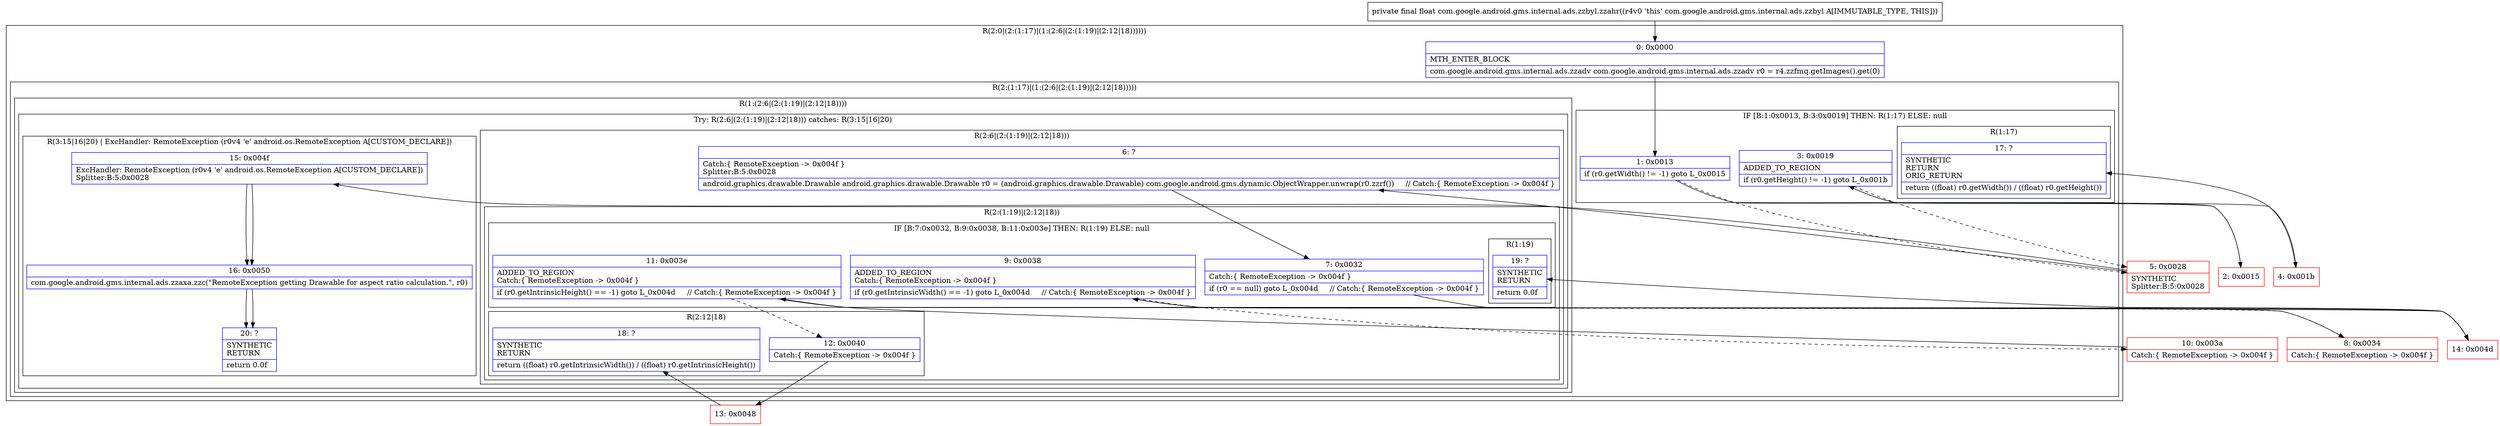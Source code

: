 digraph "CFG forcom.google.android.gms.internal.ads.zzbyl.zzahr()F" {
subgraph cluster_Region_622202965 {
label = "R(2:0|(2:(1:17)|(1:(2:6|(2:(1:19)|(2:12|18))))))";
node [shape=record,color=blue];
Node_0 [shape=record,label="{0\:\ 0x0000|MTH_ENTER_BLOCK\l|com.google.android.gms.internal.ads.zzadv com.google.android.gms.internal.ads.zzadv r0 = r4.zzfmq.getImages().get(0)\l}"];
subgraph cluster_Region_1326560877 {
label = "R(2:(1:17)|(1:(2:6|(2:(1:19)|(2:12|18)))))";
node [shape=record,color=blue];
subgraph cluster_IfRegion_985137686 {
label = "IF [B:1:0x0013, B:3:0x0019] THEN: R(1:17) ELSE: null";
node [shape=record,color=blue];
Node_1 [shape=record,label="{1\:\ 0x0013|if (r0.getWidth() != \-1) goto L_0x0015\l}"];
Node_3 [shape=record,label="{3\:\ 0x0019|ADDED_TO_REGION\l|if (r0.getHeight() != \-1) goto L_0x001b\l}"];
subgraph cluster_Region_1681678956 {
label = "R(1:17)";
node [shape=record,color=blue];
Node_17 [shape=record,label="{17\:\ ?|SYNTHETIC\lRETURN\lORIG_RETURN\l|return ((float) r0.getWidth()) \/ ((float) r0.getHeight())\l}"];
}
}
subgraph cluster_Region_1282724847 {
label = "R(1:(2:6|(2:(1:19)|(2:12|18))))";
node [shape=record,color=blue];
subgraph cluster_TryCatchRegion_235747579 {
label = "Try: R(2:6|(2:(1:19)|(2:12|18))) catches: R(3:15|16|20)";
node [shape=record,color=blue];
subgraph cluster_Region_2102221721 {
label = "R(2:6|(2:(1:19)|(2:12|18)))";
node [shape=record,color=blue];
Node_6 [shape=record,label="{6\:\ ?|Catch:\{ RemoteException \-\> 0x004f \}\lSplitter:B:5:0x0028\l|android.graphics.drawable.Drawable android.graphics.drawable.Drawable r0 = (android.graphics.drawable.Drawable) com.google.android.gms.dynamic.ObjectWrapper.unwrap(r0.zzrf())     \/\/ Catch:\{ RemoteException \-\> 0x004f \}\l}"];
subgraph cluster_Region_1943227098 {
label = "R(2:(1:19)|(2:12|18))";
node [shape=record,color=blue];
subgraph cluster_IfRegion_1758226653 {
label = "IF [B:7:0x0032, B:9:0x0038, B:11:0x003e] THEN: R(1:19) ELSE: null";
node [shape=record,color=blue];
Node_7 [shape=record,label="{7\:\ 0x0032|Catch:\{ RemoteException \-\> 0x004f \}\l|if (r0 == null) goto L_0x004d     \/\/ Catch:\{ RemoteException \-\> 0x004f \}\l}"];
Node_9 [shape=record,label="{9\:\ 0x0038|ADDED_TO_REGION\lCatch:\{ RemoteException \-\> 0x004f \}\l|if (r0.getIntrinsicWidth() == \-1) goto L_0x004d     \/\/ Catch:\{ RemoteException \-\> 0x004f \}\l}"];
Node_11 [shape=record,label="{11\:\ 0x003e|ADDED_TO_REGION\lCatch:\{ RemoteException \-\> 0x004f \}\l|if (r0.getIntrinsicHeight() == \-1) goto L_0x004d     \/\/ Catch:\{ RemoteException \-\> 0x004f \}\l}"];
subgraph cluster_Region_825440275 {
label = "R(1:19)";
node [shape=record,color=blue];
Node_19 [shape=record,label="{19\:\ ?|SYNTHETIC\lRETURN\l|return 0.0f\l}"];
}
}
subgraph cluster_Region_303984480 {
label = "R(2:12|18)";
node [shape=record,color=blue];
Node_12 [shape=record,label="{12\:\ 0x0040|Catch:\{ RemoteException \-\> 0x004f \}\l}"];
Node_18 [shape=record,label="{18\:\ ?|SYNTHETIC\lRETURN\l|return ((float) r0.getIntrinsicWidth()) \/ ((float) r0.getIntrinsicHeight())\l}"];
}
}
}
subgraph cluster_Region_1530035825 {
label = "R(3:15|16|20) | ExcHandler: RemoteException (r0v4 'e' android.os.RemoteException A[CUSTOM_DECLARE])\l";
node [shape=record,color=blue];
Node_15 [shape=record,label="{15\:\ 0x004f|ExcHandler: RemoteException (r0v4 'e' android.os.RemoteException A[CUSTOM_DECLARE])\lSplitter:B:5:0x0028\l}"];
Node_16 [shape=record,label="{16\:\ 0x0050|com.google.android.gms.internal.ads.zzaxa.zzc(\"RemoteException getting Drawable for aspect ratio calculation.\", r0)\l}"];
Node_20 [shape=record,label="{20\:\ ?|SYNTHETIC\lRETURN\l|return 0.0f\l}"];
}
}
}
}
}
subgraph cluster_Region_1530035825 {
label = "R(3:15|16|20) | ExcHandler: RemoteException (r0v4 'e' android.os.RemoteException A[CUSTOM_DECLARE])\l";
node [shape=record,color=blue];
Node_15 [shape=record,label="{15\:\ 0x004f|ExcHandler: RemoteException (r0v4 'e' android.os.RemoteException A[CUSTOM_DECLARE])\lSplitter:B:5:0x0028\l}"];
Node_16 [shape=record,label="{16\:\ 0x0050|com.google.android.gms.internal.ads.zzaxa.zzc(\"RemoteException getting Drawable for aspect ratio calculation.\", r0)\l}"];
Node_20 [shape=record,label="{20\:\ ?|SYNTHETIC\lRETURN\l|return 0.0f\l}"];
}
Node_2 [shape=record,color=red,label="{2\:\ 0x0015}"];
Node_4 [shape=record,color=red,label="{4\:\ 0x001b}"];
Node_5 [shape=record,color=red,label="{5\:\ 0x0028|SYNTHETIC\lSplitter:B:5:0x0028\l}"];
Node_8 [shape=record,color=red,label="{8\:\ 0x0034|Catch:\{ RemoteException \-\> 0x004f \}\l}"];
Node_10 [shape=record,color=red,label="{10\:\ 0x003a|Catch:\{ RemoteException \-\> 0x004f \}\l}"];
Node_13 [shape=record,color=red,label="{13\:\ 0x0048}"];
Node_14 [shape=record,color=red,label="{14\:\ 0x004d}"];
MethodNode[shape=record,label="{private final float com.google.android.gms.internal.ads.zzbyl.zzahr((r4v0 'this' com.google.android.gms.internal.ads.zzbyl A[IMMUTABLE_TYPE, THIS])) }"];
MethodNode -> Node_0;
Node_0 -> Node_1;
Node_1 -> Node_2;
Node_1 -> Node_5[style=dashed];
Node_3 -> Node_4;
Node_3 -> Node_5[style=dashed];
Node_6 -> Node_7;
Node_7 -> Node_8[style=dashed];
Node_7 -> Node_14;
Node_9 -> Node_10[style=dashed];
Node_9 -> Node_14;
Node_11 -> Node_12[style=dashed];
Node_11 -> Node_14;
Node_12 -> Node_13;
Node_15 -> Node_16;
Node_16 -> Node_20;
Node_15 -> Node_16;
Node_16 -> Node_20;
Node_2 -> Node_3;
Node_4 -> Node_17;
Node_5 -> Node_6;
Node_5 -> Node_15;
Node_8 -> Node_9;
Node_10 -> Node_11;
Node_13 -> Node_18;
Node_14 -> Node_19;
}

